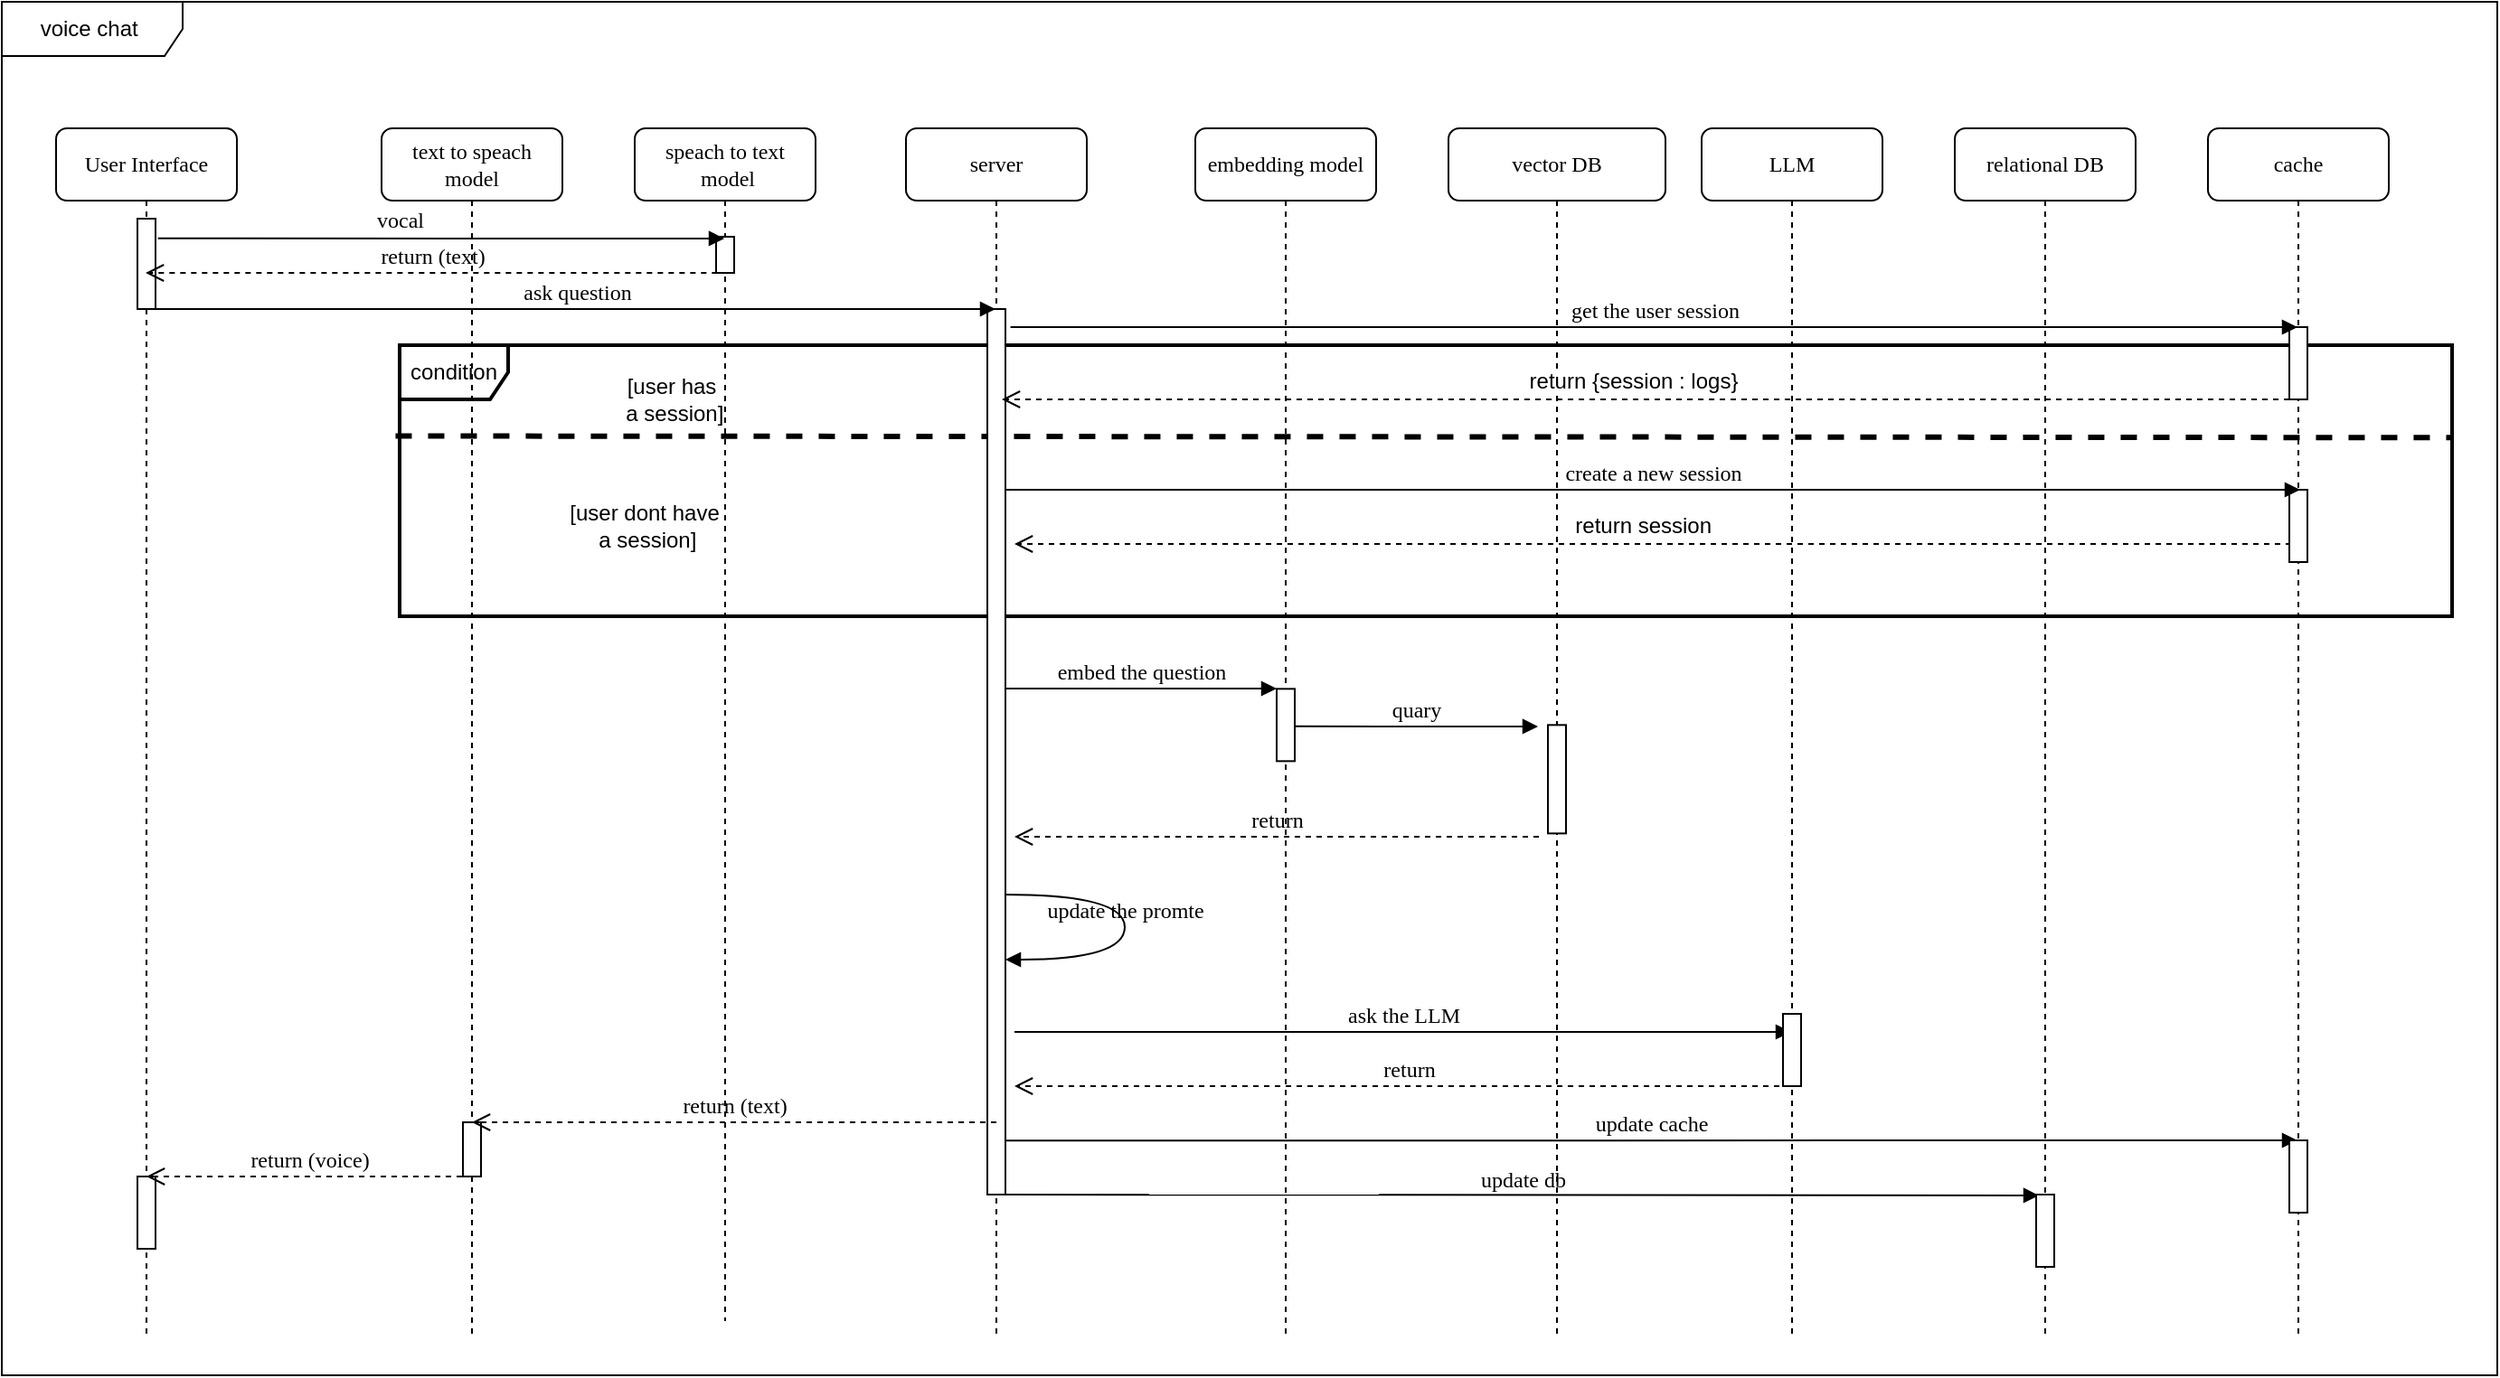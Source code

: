 <mxfile version="26.0.4">
  <diagram name="Page-1" id="66OAsBhKdZM1-A0TPhJp">
    <mxGraphModel dx="1719" dy="2926" grid="1" gridSize="10" guides="1" tooltips="1" connect="1" arrows="1" fold="1" page="1" pageScale="1" pageWidth="850" pageHeight="1100" math="0" shadow="0">
      <root>
        <mxCell id="0" />
        <mxCell id="1" parent="0" />
        <mxCell id="xMIkVvJcNc6API9_gUjA-1" value="" style="group" vertex="1" connectable="0" parent="1">
          <mxGeometry x="270" y="-1450" width="1145" height="150" as="geometry" />
        </mxCell>
        <mxCell id="xMIkVvJcNc6API9_gUjA-2" value="" style="group" vertex="1" connectable="0" parent="xMIkVvJcNc6API9_gUjA-1">
          <mxGeometry width="1145" height="150" as="geometry" />
        </mxCell>
        <mxCell id="xMIkVvJcNc6API9_gUjA-3" value="condition" style="shape=umlFrame;whiteSpace=wrap;html=1;pointerEvents=0;strokeWidth=2;" vertex="1" parent="xMIkVvJcNc6API9_gUjA-2">
          <mxGeometry x="10" width="1135" height="150" as="geometry" />
        </mxCell>
        <mxCell id="xMIkVvJcNc6API9_gUjA-4" value="" style="endArrow=none;dashed=1;html=1;rounded=0;exitX=-0.002;exitY=0.335;exitDx=0;exitDy=0;exitPerimeter=0;entryX=1;entryY=0.341;entryDx=0;entryDy=0;entryPerimeter=0;strokeWidth=3;" edge="1" parent="xMIkVvJcNc6API9_gUjA-2" source="xMIkVvJcNc6API9_gUjA-3" target="xMIkVvJcNc6API9_gUjA-3">
          <mxGeometry width="50" height="50" relative="1" as="geometry">
            <mxPoint x="-70.617" y="110" as="sourcePoint" />
            <mxPoint x="1150.044" y="40" as="targetPoint" />
          </mxGeometry>
        </mxCell>
        <mxCell id="xMIkVvJcNc6API9_gUjA-5" value="" style="html=1;verticalAlign=bottom;endArrow=open;dashed=1;endSize=8;labelBackgroundColor=none;fontFamily=Verdana;fontSize=12;" edge="1" parent="xMIkVvJcNc6API9_gUjA-2">
          <mxGeometry relative="1" as="geometry">
            <mxPoint x="350" y="110" as="targetPoint" />
            <mxPoint x="1062" y="110" as="sourcePoint" />
          </mxGeometry>
        </mxCell>
        <mxCell id="xMIkVvJcNc6API9_gUjA-6" value="return session&amp;nbsp;" style="edgeLabel;html=1;align=center;verticalAlign=middle;resizable=0;points=[];fontSize=12;" vertex="1" connectable="0" parent="xMIkVvJcNc6API9_gUjA-5">
          <mxGeometry x="0.003" y="-3" relative="1" as="geometry">
            <mxPoint x="-6" y="-7" as="offset" />
          </mxGeometry>
        </mxCell>
        <mxCell id="xMIkVvJcNc6API9_gUjA-7" value="[user has&lt;div&gt;&amp;nbsp;a session]&lt;/div&gt;" style="text;html=1;align=center;verticalAlign=middle;resizable=0;points=[];autosize=1;strokeColor=none;fillColor=none;" vertex="1" parent="xMIkVvJcNc6API9_gUjA-2">
          <mxGeometry x="119.997" y="9.999" width="80" height="40" as="geometry" />
        </mxCell>
        <mxCell id="xMIkVvJcNc6API9_gUjA-8" value="[user dont have&lt;div&gt;&amp;nbsp;a session]&lt;/div&gt;" style="text;html=1;align=center;verticalAlign=middle;resizable=0;points=[];autosize=1;strokeColor=none;fillColor=none;" vertex="1" parent="xMIkVvJcNc6API9_gUjA-2">
          <mxGeometry x="89.997" y="79.999" width="110" height="40" as="geometry" />
        </mxCell>
        <mxCell id="xMIkVvJcNc6API9_gUjA-9" value="speach to text&lt;div&gt;&amp;nbsp;model&lt;/div&gt;" style="shape=umlLifeline;perimeter=lifelinePerimeter;whiteSpace=wrap;html=1;container=1;collapsible=0;recursiveResize=0;outlineConnect=0;rounded=1;shadow=0;comic=0;labelBackgroundColor=none;strokeWidth=1;fontFamily=Verdana;fontSize=12;align=center;" vertex="1" parent="1">
          <mxGeometry x="410" y="-1570" width="100" height="660" as="geometry" />
        </mxCell>
        <mxCell id="xMIkVvJcNc6API9_gUjA-10" value="" style="html=1;points=[];perimeter=orthogonalPerimeter;rounded=0;shadow=0;comic=0;labelBackgroundColor=none;strokeWidth=1;fontFamily=Verdana;fontSize=12;align=center;" vertex="1" parent="xMIkVvJcNc6API9_gUjA-9">
          <mxGeometry x="45" y="60" width="10" height="20" as="geometry" />
        </mxCell>
        <mxCell id="xMIkVvJcNc6API9_gUjA-11" value="text to speach&lt;div&gt;model&lt;/div&gt;" style="shape=umlLifeline;perimeter=lifelinePerimeter;whiteSpace=wrap;html=1;container=1;collapsible=0;recursiveResize=0;outlineConnect=0;rounded=1;shadow=0;comic=0;labelBackgroundColor=none;strokeWidth=1;fontFamily=Verdana;fontSize=12;align=center;" vertex="1" parent="1">
          <mxGeometry x="270" y="-1570" width="100" height="670" as="geometry" />
        </mxCell>
        <mxCell id="xMIkVvJcNc6API9_gUjA-12" value="" style="html=1;points=[];perimeter=orthogonalPerimeter;rounded=0;shadow=0;comic=0;labelBackgroundColor=none;strokeWidth=1;fontFamily=Verdana;fontSize=12;align=center;" vertex="1" parent="xMIkVvJcNc6API9_gUjA-11">
          <mxGeometry x="45" y="550" width="10" height="30" as="geometry" />
        </mxCell>
        <mxCell id="xMIkVvJcNc6API9_gUjA-13" value="LLM" style="shape=umlLifeline;perimeter=lifelinePerimeter;whiteSpace=wrap;html=1;container=1;collapsible=0;recursiveResize=0;outlineConnect=0;rounded=1;shadow=0;comic=0;labelBackgroundColor=none;strokeWidth=1;fontFamily=Verdana;fontSize=12;align=center;" vertex="1" parent="1">
          <mxGeometry x="1000" y="-1570" width="100" height="670" as="geometry" />
        </mxCell>
        <mxCell id="xMIkVvJcNc6API9_gUjA-14" value="server" style="shape=umlLifeline;perimeter=lifelinePerimeter;whiteSpace=wrap;html=1;container=1;collapsible=0;recursiveResize=0;outlineConnect=0;rounded=1;shadow=0;comic=0;labelBackgroundColor=none;strokeWidth=1;fontFamily=Verdana;fontSize=12;align=center;" vertex="1" parent="1">
          <mxGeometry x="560" y="-1570" width="100" height="670" as="geometry" />
        </mxCell>
        <mxCell id="xMIkVvJcNc6API9_gUjA-15" value="" style="html=1;points=[];perimeter=orthogonalPerimeter;rounded=0;shadow=0;comic=0;labelBackgroundColor=none;strokeWidth=1;fontFamily=Verdana;fontSize=12;align=center;" vertex="1" parent="xMIkVvJcNc6API9_gUjA-14">
          <mxGeometry x="45" y="100" width="10" height="490" as="geometry" />
        </mxCell>
        <mxCell id="xMIkVvJcNc6API9_gUjA-16" value="embedding model" style="shape=umlLifeline;perimeter=lifelinePerimeter;whiteSpace=wrap;html=1;container=1;collapsible=0;recursiveResize=0;outlineConnect=0;rounded=1;shadow=0;comic=0;labelBackgroundColor=none;strokeWidth=1;fontFamily=Verdana;fontSize=12;align=center;" vertex="1" parent="1">
          <mxGeometry x="720" y="-1570" width="100" height="670" as="geometry" />
        </mxCell>
        <mxCell id="xMIkVvJcNc6API9_gUjA-17" value="update cache" style="html=1;verticalAlign=bottom;endArrow=block;labelBackgroundColor=none;fontFamily=Verdana;fontSize=12;edgeStyle=elbowEdgeStyle;elbow=vertical;" edge="1" parent="xMIkVvJcNc6API9_gUjA-16" target="xMIkVvJcNc6API9_gUjA-37">
          <mxGeometry relative="1" as="geometry">
            <mxPoint x="-104.5" y="560.17" as="sourcePoint" />
            <mxPoint x="325.0" y="560.003" as="targetPoint" />
          </mxGeometry>
        </mxCell>
        <mxCell id="xMIkVvJcNc6API9_gUjA-18" value="update db" style="html=1;verticalAlign=bottom;endArrow=block;labelBackgroundColor=none;fontFamily=Verdana;fontSize=12;edgeStyle=elbowEdgeStyle;elbow=vertical;entryX=0.468;entryY=0.837;entryDx=0;entryDy=0;entryPerimeter=0;" edge="1" parent="xMIkVvJcNc6API9_gUjA-16">
          <mxGeometry relative="1" as="geometry">
            <mxPoint x="-105" y="590" as="sourcePoint" />
            <mxPoint x="466.5" y="590.83" as="targetPoint" />
          </mxGeometry>
        </mxCell>
        <mxCell id="xMIkVvJcNc6API9_gUjA-19" value="vector DB" style="shape=umlLifeline;perimeter=lifelinePerimeter;whiteSpace=wrap;html=1;container=1;collapsible=0;recursiveResize=0;outlineConnect=0;rounded=1;shadow=0;comic=0;labelBackgroundColor=none;strokeWidth=1;fontFamily=Verdana;fontSize=12;align=center;" vertex="1" parent="1">
          <mxGeometry x="860" y="-1570" width="120" height="670" as="geometry" />
        </mxCell>
        <mxCell id="xMIkVvJcNc6API9_gUjA-20" value="" style="html=1;points=[];perimeter=orthogonalPerimeter;rounded=0;shadow=0;comic=0;labelBackgroundColor=none;strokeWidth=1;fontFamily=Verdana;fontSize=12;align=center;" vertex="1" parent="xMIkVvJcNc6API9_gUjA-19">
          <mxGeometry x="-95" y="310.17" width="10" height="40" as="geometry" />
        </mxCell>
        <mxCell id="xMIkVvJcNc6API9_gUjA-21" value="return" style="html=1;verticalAlign=bottom;endArrow=open;dashed=1;endSize=8;labelBackgroundColor=none;fontFamily=Verdana;fontSize=12;" edge="1" parent="xMIkVvJcNc6API9_gUjA-19">
          <mxGeometry relative="1" as="geometry">
            <mxPoint x="-240" y="392" as="targetPoint" />
            <mxPoint x="50" y="392" as="sourcePoint" />
          </mxGeometry>
        </mxCell>
        <mxCell id="xMIkVvJcNc6API9_gUjA-22" value="" style="html=1;points=[];perimeter=orthogonalPerimeter;rounded=0;shadow=0;comic=0;labelBackgroundColor=none;strokeWidth=1;fontFamily=Verdana;fontSize=12;align=center;" vertex="1" parent="xMIkVvJcNc6API9_gUjA-19">
          <mxGeometry x="55" y="330.17" width="10" height="60" as="geometry" />
        </mxCell>
        <mxCell id="xMIkVvJcNc6API9_gUjA-23" value="embed the question" style="html=1;verticalAlign=bottom;endArrow=block;entryX=0;entryY=0;labelBackgroundColor=none;fontFamily=Verdana;fontSize=12;edgeStyle=elbowEdgeStyle;elbow=vertical;" edge="1" parent="xMIkVvJcNc6API9_gUjA-19" target="xMIkVvJcNc6API9_gUjA-20">
          <mxGeometry relative="1" as="geometry">
            <mxPoint x="-245" y="310.003" as="sourcePoint" />
            <Array as="points">
              <mxPoint x="-235" y="310" />
            </Array>
          </mxGeometry>
        </mxCell>
        <mxCell id="xMIkVvJcNc6API9_gUjA-24" value="quary" style="html=1;verticalAlign=bottom;endArrow=block;labelBackgroundColor=none;fontFamily=Verdana;fontSize=12;edgeStyle=elbowEdgeStyle;elbow=vertical;exitX=1;exitY=0.519;exitDx=0;exitDy=0;exitPerimeter=0;" edge="1" parent="xMIkVvJcNc6API9_gUjA-19" source="xMIkVvJcNc6API9_gUjA-20">
          <mxGeometry relative="1" as="geometry">
            <mxPoint x="-60" y="289.67" as="sourcePoint" />
            <mxPoint x="49.5" y="330.837" as="targetPoint" />
          </mxGeometry>
        </mxCell>
        <mxCell id="xMIkVvJcNc6API9_gUjA-25" value="return" style="html=1;verticalAlign=bottom;endArrow=open;dashed=1;endSize=8;labelBackgroundColor=none;fontFamily=Verdana;fontSize=12;edgeStyle=elbowEdgeStyle;elbow=vertical;" edge="1" parent="xMIkVvJcNc6API9_gUjA-19">
          <mxGeometry relative="1" as="geometry">
            <mxPoint x="-240" y="530" as="targetPoint" />
            <Array as="points">
              <mxPoint x="73.5" y="530" />
            </Array>
            <mxPoint x="195" y="530" as="sourcePoint" />
          </mxGeometry>
        </mxCell>
        <mxCell id="xMIkVvJcNc6API9_gUjA-26" value="ask the LLM" style="html=1;verticalAlign=bottom;endArrow=block;labelBackgroundColor=none;fontFamily=Verdana;fontSize=12;edgeStyle=elbowEdgeStyle;elbow=vertical;" edge="1" parent="xMIkVvJcNc6API9_gUjA-19">
          <mxGeometry relative="1" as="geometry">
            <mxPoint x="-240" y="500" as="sourcePoint" />
            <mxPoint x="189.5" y="499.833" as="targetPoint" />
          </mxGeometry>
        </mxCell>
        <mxCell id="xMIkVvJcNc6API9_gUjA-27" value="" style="html=1;points=[];perimeter=orthogonalPerimeter;rounded=0;shadow=0;comic=0;labelBackgroundColor=none;strokeWidth=1;fontFamily=Verdana;fontSize=12;align=center;" vertex="1" parent="xMIkVvJcNc6API9_gUjA-19">
          <mxGeometry x="185" y="490" width="10" height="40" as="geometry" />
        </mxCell>
        <mxCell id="xMIkVvJcNc6API9_gUjA-28" value="relational DB" style="shape=umlLifeline;perimeter=lifelinePerimeter;whiteSpace=wrap;html=1;container=1;collapsible=0;recursiveResize=0;outlineConnect=0;rounded=1;shadow=0;comic=0;labelBackgroundColor=none;strokeWidth=1;fontFamily=Verdana;fontSize=12;align=center;" vertex="1" parent="1">
          <mxGeometry x="1140" y="-1570" width="100" height="670" as="geometry" />
        </mxCell>
        <mxCell id="xMIkVvJcNc6API9_gUjA-29" value="" style="html=1;verticalAlign=bottom;endArrow=open;dashed=1;endSize=8;labelBackgroundColor=none;fontFamily=Verdana;fontSize=12;" edge="1" parent="xMIkVvJcNc6API9_gUjA-28">
          <mxGeometry relative="1" as="geometry">
            <mxPoint x="-527" y="150" as="targetPoint" />
            <mxPoint x="185" y="150" as="sourcePoint" />
          </mxGeometry>
        </mxCell>
        <mxCell id="xMIkVvJcNc6API9_gUjA-30" value="return {session : logs}" style="edgeLabel;html=1;align=center;verticalAlign=middle;resizable=0;points=[];fontSize=12;" vertex="1" connectable="0" parent="xMIkVvJcNc6API9_gUjA-29">
          <mxGeometry x="0.003" y="-3" relative="1" as="geometry">
            <mxPoint x="-6" y="-7" as="offset" />
          </mxGeometry>
        </mxCell>
        <mxCell id="xMIkVvJcNc6API9_gUjA-31" value="" style="html=1;points=[];perimeter=orthogonalPerimeter;rounded=0;shadow=0;comic=0;labelBackgroundColor=none;strokeWidth=1;fontFamily=Verdana;fontSize=12;align=center;" vertex="1" parent="xMIkVvJcNc6API9_gUjA-28">
          <mxGeometry x="45" y="590" width="10" height="40" as="geometry" />
        </mxCell>
        <mxCell id="xMIkVvJcNc6API9_gUjA-32" value="User Interface" style="shape=umlLifeline;perimeter=lifelinePerimeter;whiteSpace=wrap;html=1;container=1;collapsible=0;recursiveResize=0;outlineConnect=0;rounded=1;shadow=0;comic=0;labelBackgroundColor=none;strokeWidth=1;fontFamily=Verdana;fontSize=12;align=center;" vertex="1" parent="1">
          <mxGeometry x="90" y="-1570" width="100" height="670" as="geometry" />
        </mxCell>
        <mxCell id="xMIkVvJcNc6API9_gUjA-33" value="ask question" style="html=1;verticalAlign=bottom;endArrow=block;labelBackgroundColor=none;fontFamily=Verdana;fontSize=12;edgeStyle=elbowEdgeStyle;elbow=vertical;" edge="1" parent="xMIkVvJcNc6API9_gUjA-32" target="xMIkVvJcNc6API9_gUjA-14">
          <mxGeometry relative="1" as="geometry">
            <mxPoint x="55" y="100" as="sourcePoint" />
            <mxPoint x="185" y="100.0" as="targetPoint" />
          </mxGeometry>
        </mxCell>
        <mxCell id="xMIkVvJcNc6API9_gUjA-34" value="" style="html=1;points=[];perimeter=orthogonalPerimeter;rounded=0;shadow=0;comic=0;labelBackgroundColor=none;strokeWidth=1;fontFamily=Verdana;fontSize=12;align=center;" vertex="1" parent="xMIkVvJcNc6API9_gUjA-32">
          <mxGeometry x="45" y="50" width="10" height="50" as="geometry" />
        </mxCell>
        <mxCell id="xMIkVvJcNc6API9_gUjA-35" value="" style="html=1;points=[];perimeter=orthogonalPerimeter;rounded=0;shadow=0;comic=0;labelBackgroundColor=none;strokeWidth=1;fontFamily=Verdana;fontSize=12;align=center;" vertex="1" parent="xMIkVvJcNc6API9_gUjA-32">
          <mxGeometry x="45" y="580" width="10" height="40" as="geometry" />
        </mxCell>
        <mxCell id="xMIkVvJcNc6API9_gUjA-36" value="return (text)&lt;span style=&quot;color: rgba(0, 0, 0, 0); font-family: monospace; font-size: 0px; text-align: start;&quot;&gt;%3CmxGraphModel%3E%3Croot%3E%3CmxCell%20id%3D%220%22%2F%3E%3CmxCell%20id%3D%221%22%20parent%3D%220%22%2F%3E%3CmxCell%20id%3D%222%22%20value%3D%22%22%20style%3D%22html%3D1%3Bpoints%3D%5B%5D%3Bperimeter%3DorthogonalPerimeter%3Brounded%3D0%3Bshadow%3D0%3Bcomic%3D0%3BlabelBackgroundColor%3Dnone%3BstrokeWidth%3D1%3BfontFamily%3DVerdana%3BfontSize%3D12%3Balign%3Dcenter%3B%22%20vertex%3D%221%22%20parent%3D%221%22%3E%3CmxGeometry%20x%3D%22365%22%20y%3D%22-1630%22%20width%3D%2210%22%20height%3D%2250%22%20as%3D%22geometry%22%2F%3E%3C%2FmxCell%3E%3C%2Froot%3E%3C%2FmxGraphModel%3E&lt;/span&gt;" style="html=1;verticalAlign=bottom;endArrow=open;dashed=1;endSize=8;labelBackgroundColor=none;fontFamily=Verdana;fontSize=12;" edge="1" parent="1" target="xMIkVvJcNc6API9_gUjA-11">
          <mxGeometry relative="1" as="geometry">
            <mxPoint x="270" y="-1020" as="targetPoint" />
            <mxPoint x="610" y="-1020" as="sourcePoint" />
          </mxGeometry>
        </mxCell>
        <mxCell id="xMIkVvJcNc6API9_gUjA-37" value="cache" style="shape=umlLifeline;perimeter=lifelinePerimeter;whiteSpace=wrap;html=1;container=1;collapsible=0;recursiveResize=0;outlineConnect=0;rounded=1;shadow=0;comic=0;labelBackgroundColor=none;strokeWidth=1;fontFamily=Verdana;fontSize=12;align=center;" vertex="1" parent="1">
          <mxGeometry x="1280" y="-1570" width="100" height="670" as="geometry" />
        </mxCell>
        <mxCell id="xMIkVvJcNc6API9_gUjA-38" value="" style="html=1;points=[];perimeter=orthogonalPerimeter;rounded=0;shadow=0;comic=0;labelBackgroundColor=none;strokeWidth=1;fontFamily=Verdana;fontSize=12;align=center;" vertex="1" parent="xMIkVvJcNc6API9_gUjA-37">
          <mxGeometry x="45" y="110" width="10" height="40" as="geometry" />
        </mxCell>
        <mxCell id="xMIkVvJcNc6API9_gUjA-39" value="" style="html=1;points=[];perimeter=orthogonalPerimeter;rounded=0;shadow=0;comic=0;labelBackgroundColor=none;strokeWidth=1;fontFamily=Verdana;fontSize=12;align=center;" vertex="1" parent="xMIkVvJcNc6API9_gUjA-37">
          <mxGeometry x="45" y="200" width="10" height="40" as="geometry" />
        </mxCell>
        <mxCell id="xMIkVvJcNc6API9_gUjA-40" value="" style="html=1;points=[];perimeter=orthogonalPerimeter;rounded=0;shadow=0;comic=0;labelBackgroundColor=none;strokeWidth=1;fontFamily=Verdana;fontSize=12;align=center;" vertex="1" parent="xMIkVvJcNc6API9_gUjA-37">
          <mxGeometry x="45" y="560" width="10" height="40" as="geometry" />
        </mxCell>
        <mxCell id="xMIkVvJcNc6API9_gUjA-41" value="get the user session" style="html=1;verticalAlign=bottom;endArrow=block;labelBackgroundColor=none;fontFamily=Verdana;fontSize=12;edgeStyle=elbowEdgeStyle;elbow=vertical;exitX=1.278;exitY=0.059;exitDx=0;exitDy=0;exitPerimeter=0;" edge="1" parent="1">
          <mxGeometry relative="1" as="geometry">
            <mxPoint x="617.78" y="-1460" as="sourcePoint" />
            <mxPoint x="1329.5" y="-1459.703" as="targetPoint" />
            <Array as="points" />
          </mxGeometry>
        </mxCell>
        <mxCell id="xMIkVvJcNc6API9_gUjA-42" value="create a new session" style="html=1;verticalAlign=bottom;endArrow=block;labelBackgroundColor=none;fontFamily=Verdana;fontSize=12;edgeStyle=elbowEdgeStyle;elbow=vertical;" edge="1" parent="1" source="xMIkVvJcNc6API9_gUjA-15">
          <mxGeometry relative="1" as="geometry">
            <mxPoint x="619" y="-1369.83" as="sourcePoint" />
            <mxPoint x="1331" y="-1369.83" as="targetPoint" />
          </mxGeometry>
        </mxCell>
        <mxCell id="xMIkVvJcNc6API9_gUjA-43" value="update the promte" style="html=1;verticalAlign=bottom;endArrow=block;labelBackgroundColor=none;fontFamily=Verdana;fontSize=12;elbow=vertical;edgeStyle=orthogonalEdgeStyle;curved=1;" edge="1" parent="1">
          <mxGeometry relative="1" as="geometry">
            <mxPoint x="615" y="-1146" as="sourcePoint" />
            <mxPoint x="615" y="-1110" as="targetPoint" />
            <Array as="points">
              <mxPoint x="681" y="-1146" />
              <mxPoint x="681" y="-1110" />
            </Array>
          </mxGeometry>
        </mxCell>
        <mxCell id="xMIkVvJcNc6API9_gUjA-44" value="return (voice)&lt;span style=&quot;color: rgba(0, 0, 0, 0); font-family: monospace; font-size: 0px; text-align: start;&quot;&gt;%3CmxGraphModel%3E%3Croot%3E%3CmxCell%20id%3D%220%22%2F%3E%3CmxCell%20id%3D%221%22%20parent%3D%220%22%2F%3E%3CmxCell%20id%3D%222%22%20value%3D%22%22%20style%3D%22html%3D1%3Bpoints%3D%5B%5D%3Bperimeter%3DorthogonalPerimeter%3Brounded%3D0%3Bshadow%3D0%3Bcomic%3D0%3BlabelBackgroundColor%3Dnone%3BstrokeWidth%3D1%3BfontFamily%3DVerdana%3BfontSize%3D12%3Balign%3Dcenter%3B%22%20vertex%3D%221%22%20parent%3D%221%22%3E%3CmxGeometry%20x%3D%22365%22%20y%3D%22-1630%22%20width%3D%2210%22%20height%3D%2250%22%20as%3D%22geometry%22%2F%3E%3C%2FmxCell%3E%3C%2Froot%3E%3C%2FmxGraphModel%3E&lt;/span&gt;" style="html=1;verticalAlign=bottom;endArrow=open;dashed=1;endSize=8;labelBackgroundColor=none;fontFamily=Verdana;fontSize=12;" edge="1" parent="1" target="xMIkVvJcNc6API9_gUjA-32">
          <mxGeometry relative="1" as="geometry">
            <mxPoint x="530.0" y="-990" as="targetPoint" />
            <mxPoint x="320.5" y="-990" as="sourcePoint" />
          </mxGeometry>
        </mxCell>
        <mxCell id="xMIkVvJcNc6API9_gUjA-45" value="vocal" style="html=1;verticalAlign=bottom;endArrow=block;labelBackgroundColor=none;fontFamily=Verdana;fontSize=12;edgeStyle=elbowEdgeStyle;elbow=vertical;exitX=1.133;exitY=0.218;exitDx=0;exitDy=0;exitPerimeter=0;" edge="1" parent="1" source="xMIkVvJcNc6API9_gUjA-34" target="xMIkVvJcNc6API9_gUjA-9">
          <mxGeometry x="-0.146" y="1" relative="1" as="geometry">
            <mxPoint x="320.5" y="-1510" as="sourcePoint" />
            <mxPoint x="190" y="-1510" as="targetPoint" />
            <mxPoint as="offset" />
          </mxGeometry>
        </mxCell>
        <mxCell id="xMIkVvJcNc6API9_gUjA-46" value="return (text)" style="html=1;verticalAlign=bottom;endArrow=open;dashed=1;endSize=8;labelBackgroundColor=none;fontFamily=Verdana;fontSize=12;exitX=0.067;exitY=0.563;exitDx=0;exitDy=0;exitPerimeter=0;" edge="1" parent="1">
          <mxGeometry relative="1" as="geometry">
            <mxPoint x="139.5" y="-1490.0" as="targetPoint" />
            <mxPoint x="455.67" y="-1490.0" as="sourcePoint" />
          </mxGeometry>
        </mxCell>
        <mxCell id="xMIkVvJcNc6API9_gUjA-47" value="voice chat&amp;nbsp;" style="shape=umlFrame;whiteSpace=wrap;html=1;pointerEvents=0;width=100;height=30;" vertex="1" parent="1">
          <mxGeometry x="60" y="-1640" width="1380" height="760" as="geometry" />
        </mxCell>
      </root>
    </mxGraphModel>
  </diagram>
</mxfile>
